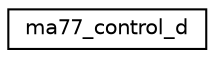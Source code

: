 digraph "Graphical Class Hierarchy"
{
  edge [fontname="Helvetica",fontsize="10",labelfontname="Helvetica",labelfontsize="10"];
  node [fontname="Helvetica",fontsize="10",shape=record];
  rankdir="LR";
  Node1 [label="ma77_control_d",height=0.2,width=0.4,color="black", fillcolor="white", style="filled",URL="$structma77__control__d.html"];
}
